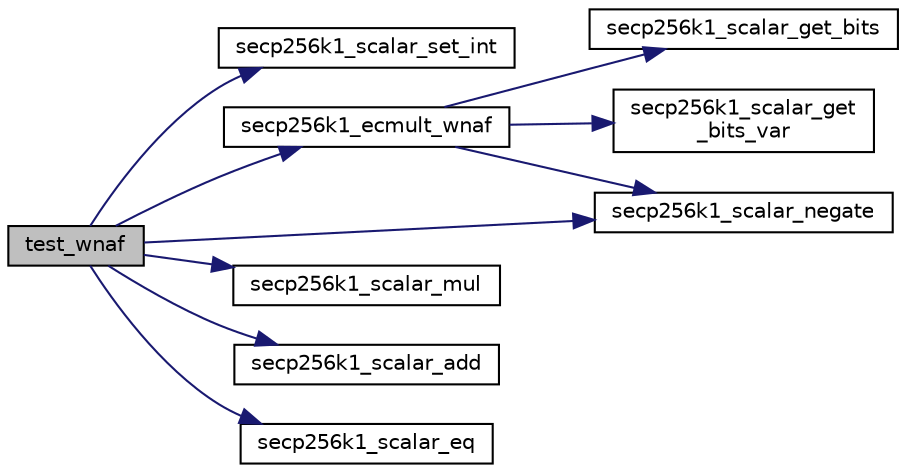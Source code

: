 digraph "test_wnaf"
{
  edge [fontname="Helvetica",fontsize="10",labelfontname="Helvetica",labelfontsize="10"];
  node [fontname="Helvetica",fontsize="10",shape=record];
  rankdir="LR";
  Node1836 [label="test_wnaf",height=0.2,width=0.4,color="black", fillcolor="grey75", style="filled", fontcolor="black"];
  Node1836 -> Node1837 [color="midnightblue",fontsize="10",style="solid",fontname="Helvetica"];
  Node1837 [label="secp256k1_scalar_set_int",height=0.2,width=0.4,color="black", fillcolor="white", style="filled",URL="$db/d94/scalar_8h.html#a41cb11650e4dea0fe7ac5b59b9fce9dc",tooltip="Set a scalar to an unsigned integer. "];
  Node1836 -> Node1838 [color="midnightblue",fontsize="10",style="solid",fontname="Helvetica"];
  Node1838 [label="secp256k1_ecmult_wnaf",height=0.2,width=0.4,color="black", fillcolor="white", style="filled",URL="$d5/d17/ecmult__impl_8h.html#a48a8b6bbead18d4475c8a29d28376c5b",tooltip="Convert a number to WNAF notation. "];
  Node1838 -> Node1839 [color="midnightblue",fontsize="10",style="solid",fontname="Helvetica"];
  Node1839 [label="secp256k1_scalar_get_bits",height=0.2,width=0.4,color="black", fillcolor="white", style="filled",URL="$db/d94/scalar_8h.html#a70d7af05e9c9a579ed5cb20d9f22eeba",tooltip="Access bits from a scalar. "];
  Node1838 -> Node1840 [color="midnightblue",fontsize="10",style="solid",fontname="Helvetica"];
  Node1840 [label="secp256k1_scalar_negate",height=0.2,width=0.4,color="black", fillcolor="white", style="filled",URL="$db/d94/scalar_8h.html#aa3f1c1d4536adf835ee256878c222968",tooltip="Compute the complement of a scalar (modulo the group order). "];
  Node1838 -> Node1841 [color="midnightblue",fontsize="10",style="solid",fontname="Helvetica"];
  Node1841 [label="secp256k1_scalar_get\l_bits_var",height=0.2,width=0.4,color="black", fillcolor="white", style="filled",URL="$db/d94/scalar_8h.html#abede7dbe3b5a38a51b388d46f4c5b52d",tooltip="Access bits from a scalar. "];
  Node1836 -> Node1842 [color="midnightblue",fontsize="10",style="solid",fontname="Helvetica"];
  Node1842 [label="secp256k1_scalar_mul",height=0.2,width=0.4,color="black", fillcolor="white", style="filled",URL="$db/d94/scalar_8h.html#a89db15f705c8eafcd10c08181523acd0",tooltip="Multiply two scalars (modulo the group order). "];
  Node1836 -> Node1840 [color="midnightblue",fontsize="10",style="solid",fontname="Helvetica"];
  Node1836 -> Node1843 [color="midnightblue",fontsize="10",style="solid",fontname="Helvetica"];
  Node1843 [label="secp256k1_scalar_add",height=0.2,width=0.4,color="black", fillcolor="white", style="filled",URL="$db/d94/scalar_8h.html#a83257652850276cd74c7cdd1f9444d9c",tooltip="Add two scalars together (modulo the group order). "];
  Node1836 -> Node1844 [color="midnightblue",fontsize="10",style="solid",fontname="Helvetica"];
  Node1844 [label="secp256k1_scalar_eq",height=0.2,width=0.4,color="black", fillcolor="white", style="filled",URL="$db/d94/scalar_8h.html#a4ba37c67745038e5ff23ca66f051837d",tooltip="Compare two scalars. "];
}
